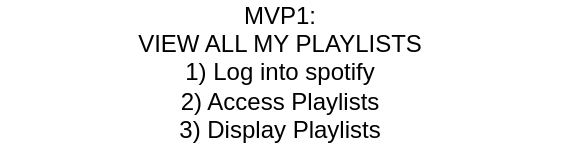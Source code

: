 <mxfile>
    <diagram id="2J2UBcVosCLTtqAoPLyl" name="Page-1">
        <mxGraphModel dx="976" dy="391" grid="1" gridSize="10" guides="1" tooltips="1" connect="1" arrows="1" fold="1" page="1" pageScale="1" pageWidth="827" pageHeight="1169" math="0" shadow="0">
            <root>
                <mxCell id="0"/>
                <mxCell id="1" parent="0"/>
                <mxCell id="2" value="MVP1:&lt;br&gt;VIEW ALL MY PLAYLISTS&lt;br&gt;1) Log into spotify&lt;br&gt;2) Access Playlists&lt;br&gt;3) Display Playlists" style="text;html=1;strokeColor=none;fillColor=none;align=center;verticalAlign=middle;whiteSpace=wrap;rounded=0;" vertex="1" parent="1">
                    <mxGeometry x="200" y="90" width="280" height="30" as="geometry"/>
                </mxCell>
            </root>
        </mxGraphModel>
    </diagram>
</mxfile>